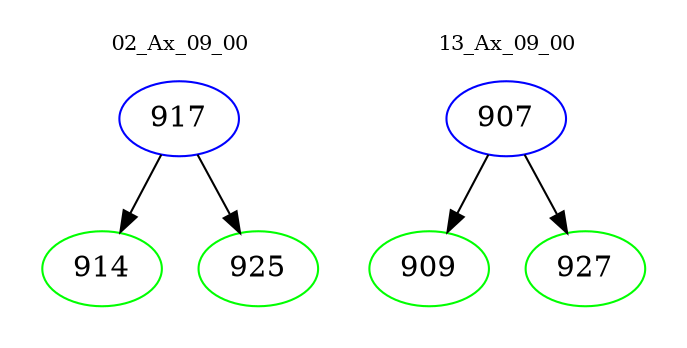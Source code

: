 digraph{
subgraph cluster_0 {
color = white
label = "02_Ax_09_00";
fontsize=10;
T0_917 [label="917", color="blue"]
T0_917 -> T0_914 [color="black"]
T0_914 [label="914", color="green"]
T0_917 -> T0_925 [color="black"]
T0_925 [label="925", color="green"]
}
subgraph cluster_1 {
color = white
label = "13_Ax_09_00";
fontsize=10;
T1_907 [label="907", color="blue"]
T1_907 -> T1_909 [color="black"]
T1_909 [label="909", color="green"]
T1_907 -> T1_927 [color="black"]
T1_927 [label="927", color="green"]
}
}

